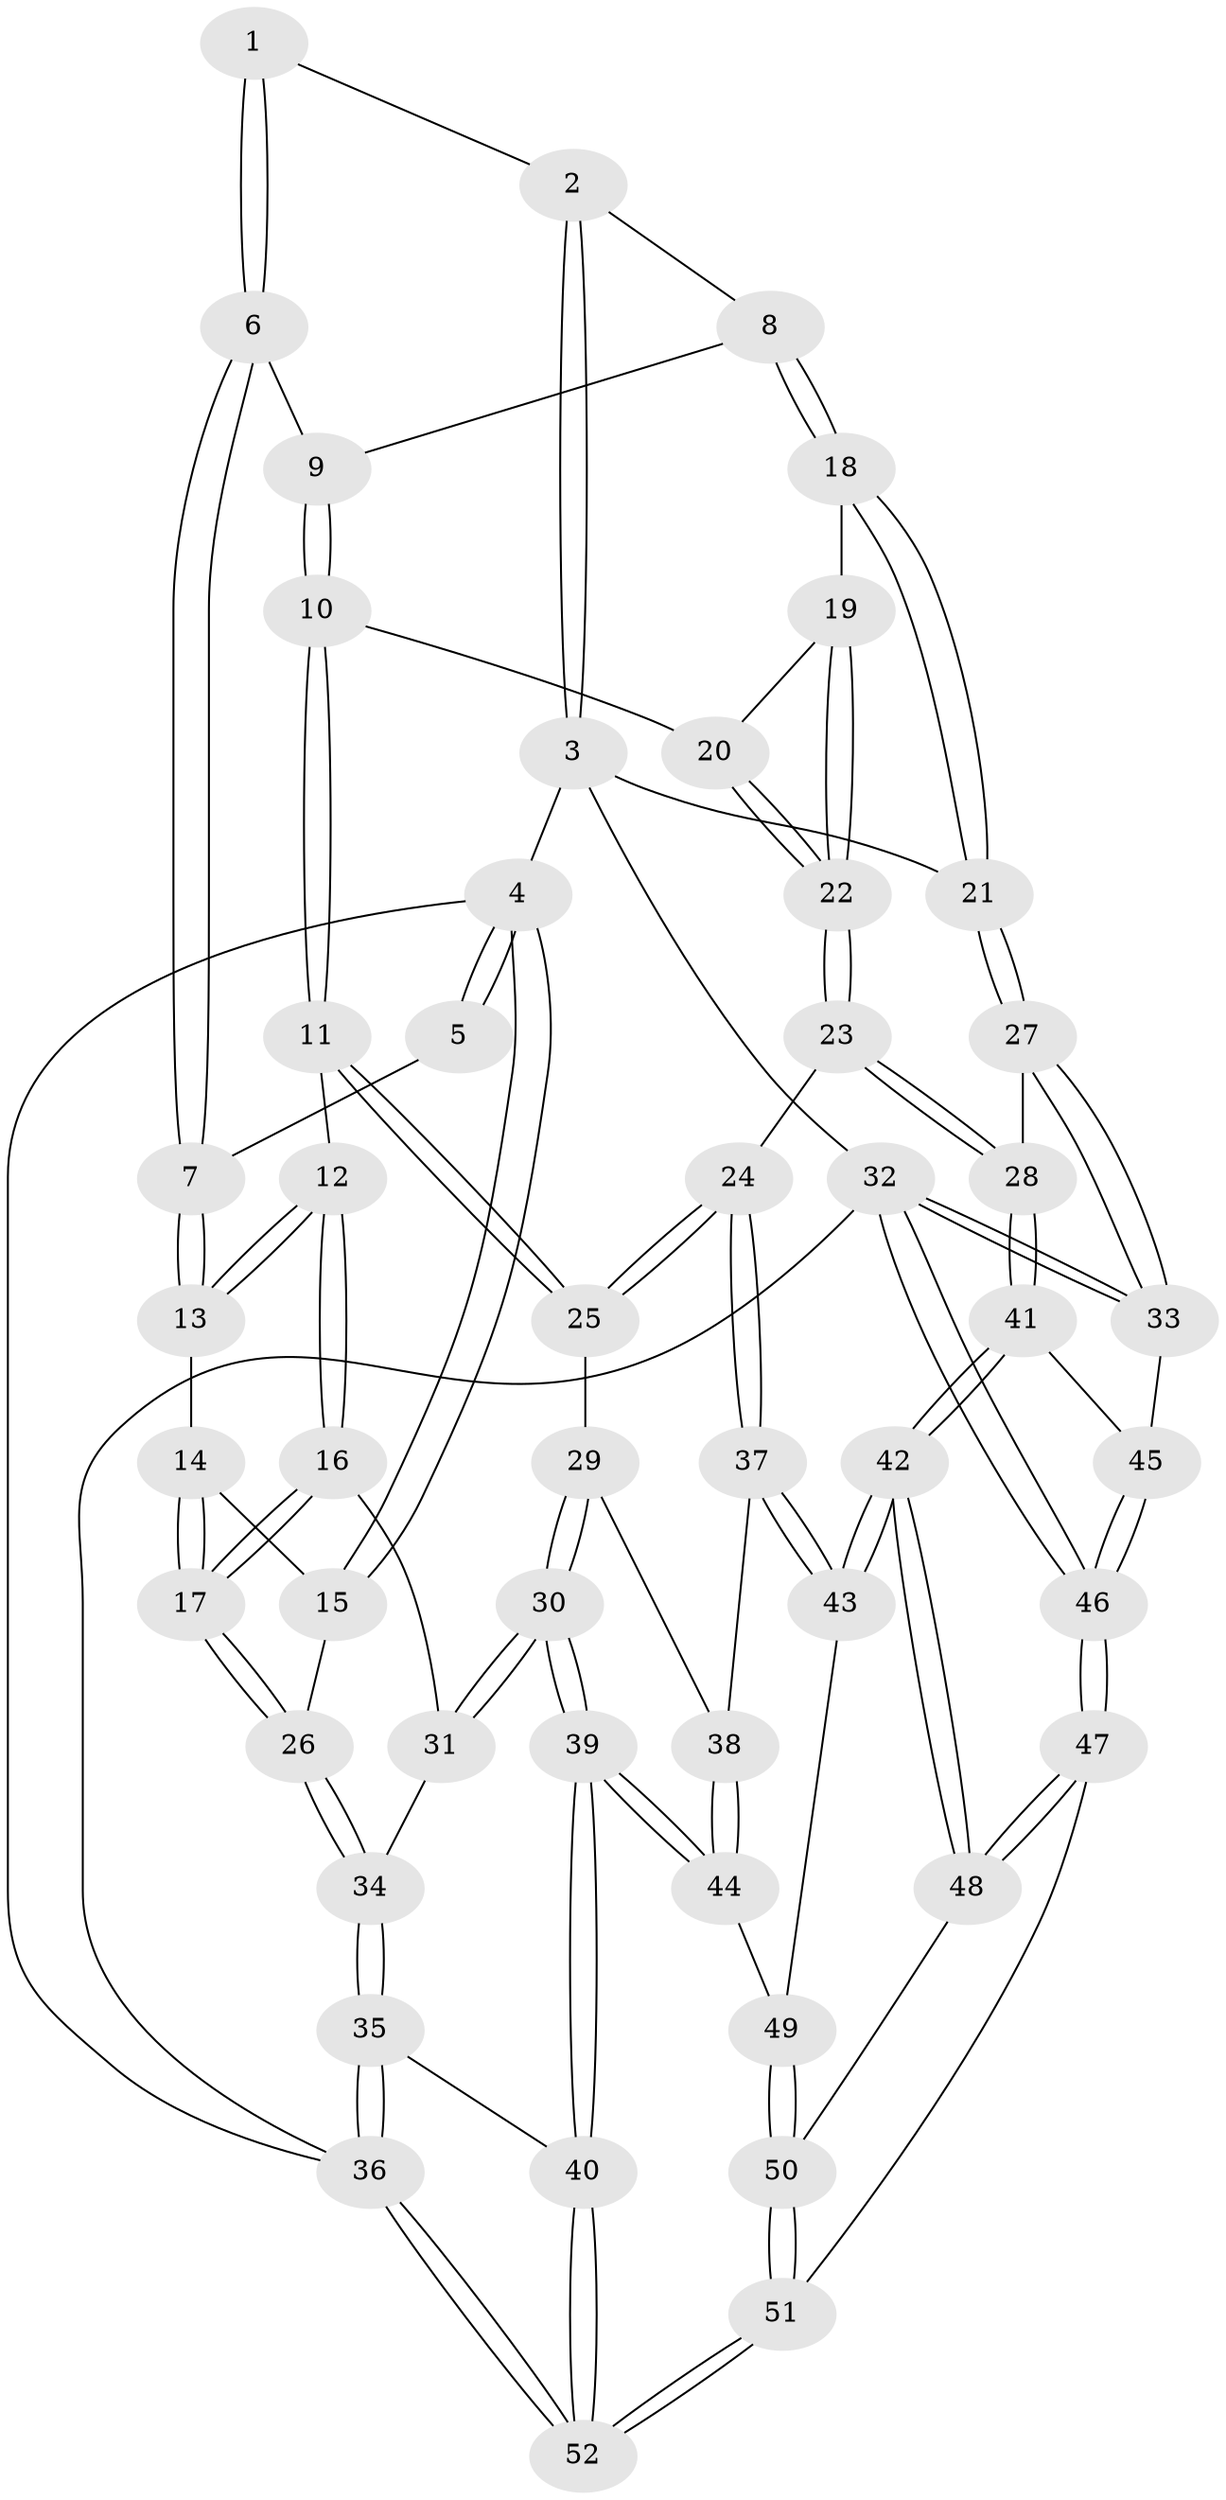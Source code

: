 // coarse degree distribution, {3: 0.05555555555555555, 2: 0.027777777777777776, 5: 0.6111111111111112, 4: 0.19444444444444445, 6: 0.1111111111111111}
// Generated by graph-tools (version 1.1) at 2025/06/03/04/25 22:06:03]
// undirected, 52 vertices, 127 edges
graph export_dot {
graph [start="1"]
  node [color=gray90,style=filled];
  1 [pos="+0.5828275070015556+0"];
  2 [pos="+0.8373769864518439+0"];
  3 [pos="+1+0"];
  4 [pos="+0+0"];
  5 [pos="+0+0"];
  6 [pos="+0.5146106289968058+0.12107490578678576"];
  7 [pos="+0.3853569807627259+0.23189453274509444"];
  8 [pos="+0.8290749836945477+0.38698584402421576"];
  9 [pos="+0.7014627989178912+0.3494383254304264"];
  10 [pos="+0.5903956481979941+0.4939435885774772"];
  11 [pos="+0.5536856224575767+0.5075585634705588"];
  12 [pos="+0.37281100031119213+0.45059031799925026"];
  13 [pos="+0.3549174059102122+0.2663712199985903"];
  14 [pos="+0.27144215482602+0.2535299583975526"];
  15 [pos="+0+0"];
  16 [pos="+0.3596039497784909+0.47491608678542596"];
  17 [pos="+0+0.5506164970306873"];
  18 [pos="+0.8948072625260843+0.44944642236980853"];
  19 [pos="+0.869898056040959+0.48557772939086385"];
  20 [pos="+0.6139266273339409+0.5015968891309143"];
  21 [pos="+1+0.4160020805978211"];
  22 [pos="+0.7970906895698603+0.6403894239433825"];
  23 [pos="+0.7848229350802961+0.6938935426407976"];
  24 [pos="+0.7393601466795597+0.7037502710671101"];
  25 [pos="+0.6170793008175668+0.6911980061121483"];
  26 [pos="+0+0.5560324845650352"];
  27 [pos="+1+0.6433982684410233"];
  28 [pos="+0.7960391854984299+0.7061699105530117"];
  29 [pos="+0.5773816780155296+0.7174154403549851"];
  30 [pos="+0.3443768855457948+0.7427943867988138"];
  31 [pos="+0.3433339341145983+0.6248550097092236"];
  32 [pos="+1+1"];
  33 [pos="+1+0.866734698025065"];
  34 [pos="+0+0.5883847293087353"];
  35 [pos="+0+0.7131959642204657"];
  36 [pos="+0+1"];
  37 [pos="+0.6588990729191938+0.8703437485957023"];
  38 [pos="+0.585315089723428+0.82539308378134"];
  39 [pos="+0.3034143581967753+0.8207004034550186"];
  40 [pos="+0.29103196126305797+0.833069214125537"];
  41 [pos="+0.8365449022177794+0.7794870026643903"];
  42 [pos="+0.7279692876991178+0.9912495285487483"];
  43 [pos="+0.6648242506461097+0.9017371639832265"];
  44 [pos="+0.5275141880852239+0.8892113450465431"];
  45 [pos="+0.8960753705564004+0.8141153523678342"];
  46 [pos="+0.8558430666278822+1"];
  47 [pos="+0.7730932458522946+1"];
  48 [pos="+0.7333766336412954+1"];
  49 [pos="+0.5426748864860824+0.9099659746254781"];
  50 [pos="+0.543516694386639+0.9163346012503037"];
  51 [pos="+0.4809067798270789+1"];
  52 [pos="+0.2678978819827276+1"];
  1 -- 2;
  1 -- 6;
  1 -- 6;
  2 -- 3;
  2 -- 3;
  2 -- 8;
  3 -- 4;
  3 -- 21;
  3 -- 32;
  4 -- 5;
  4 -- 5;
  4 -- 15;
  4 -- 15;
  4 -- 36;
  5 -- 7;
  6 -- 7;
  6 -- 7;
  6 -- 9;
  7 -- 13;
  7 -- 13;
  8 -- 9;
  8 -- 18;
  8 -- 18;
  9 -- 10;
  9 -- 10;
  10 -- 11;
  10 -- 11;
  10 -- 20;
  11 -- 12;
  11 -- 25;
  11 -- 25;
  12 -- 13;
  12 -- 13;
  12 -- 16;
  12 -- 16;
  13 -- 14;
  14 -- 15;
  14 -- 17;
  14 -- 17;
  15 -- 26;
  16 -- 17;
  16 -- 17;
  16 -- 31;
  17 -- 26;
  17 -- 26;
  18 -- 19;
  18 -- 21;
  18 -- 21;
  19 -- 20;
  19 -- 22;
  19 -- 22;
  20 -- 22;
  20 -- 22;
  21 -- 27;
  21 -- 27;
  22 -- 23;
  22 -- 23;
  23 -- 24;
  23 -- 28;
  23 -- 28;
  24 -- 25;
  24 -- 25;
  24 -- 37;
  24 -- 37;
  25 -- 29;
  26 -- 34;
  26 -- 34;
  27 -- 28;
  27 -- 33;
  27 -- 33;
  28 -- 41;
  28 -- 41;
  29 -- 30;
  29 -- 30;
  29 -- 38;
  30 -- 31;
  30 -- 31;
  30 -- 39;
  30 -- 39;
  31 -- 34;
  32 -- 33;
  32 -- 33;
  32 -- 46;
  32 -- 46;
  32 -- 36;
  33 -- 45;
  34 -- 35;
  34 -- 35;
  35 -- 36;
  35 -- 36;
  35 -- 40;
  36 -- 52;
  36 -- 52;
  37 -- 38;
  37 -- 43;
  37 -- 43;
  38 -- 44;
  38 -- 44;
  39 -- 40;
  39 -- 40;
  39 -- 44;
  39 -- 44;
  40 -- 52;
  40 -- 52;
  41 -- 42;
  41 -- 42;
  41 -- 45;
  42 -- 43;
  42 -- 43;
  42 -- 48;
  42 -- 48;
  43 -- 49;
  44 -- 49;
  45 -- 46;
  45 -- 46;
  46 -- 47;
  46 -- 47;
  47 -- 48;
  47 -- 48;
  47 -- 51;
  48 -- 50;
  49 -- 50;
  49 -- 50;
  50 -- 51;
  50 -- 51;
  51 -- 52;
  51 -- 52;
}
